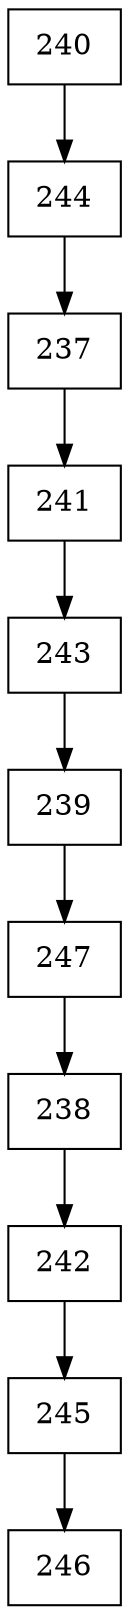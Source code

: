 digraph G {
  node [shape=record];
  node0 [label="{240}"];
  node0 -> node1;
  node1 [label="{244}"];
  node1 -> node2;
  node2 [label="{237}"];
  node2 -> node3;
  node3 [label="{241}"];
  node3 -> node4;
  node4 [label="{243}"];
  node4 -> node5;
  node5 [label="{239}"];
  node5 -> node6;
  node6 [label="{247}"];
  node6 -> node7;
  node7 [label="{238}"];
  node7 -> node8;
  node8 [label="{242}"];
  node8 -> node9;
  node9 [label="{245}"];
  node9 -> node10;
  node10 [label="{246}"];
}
